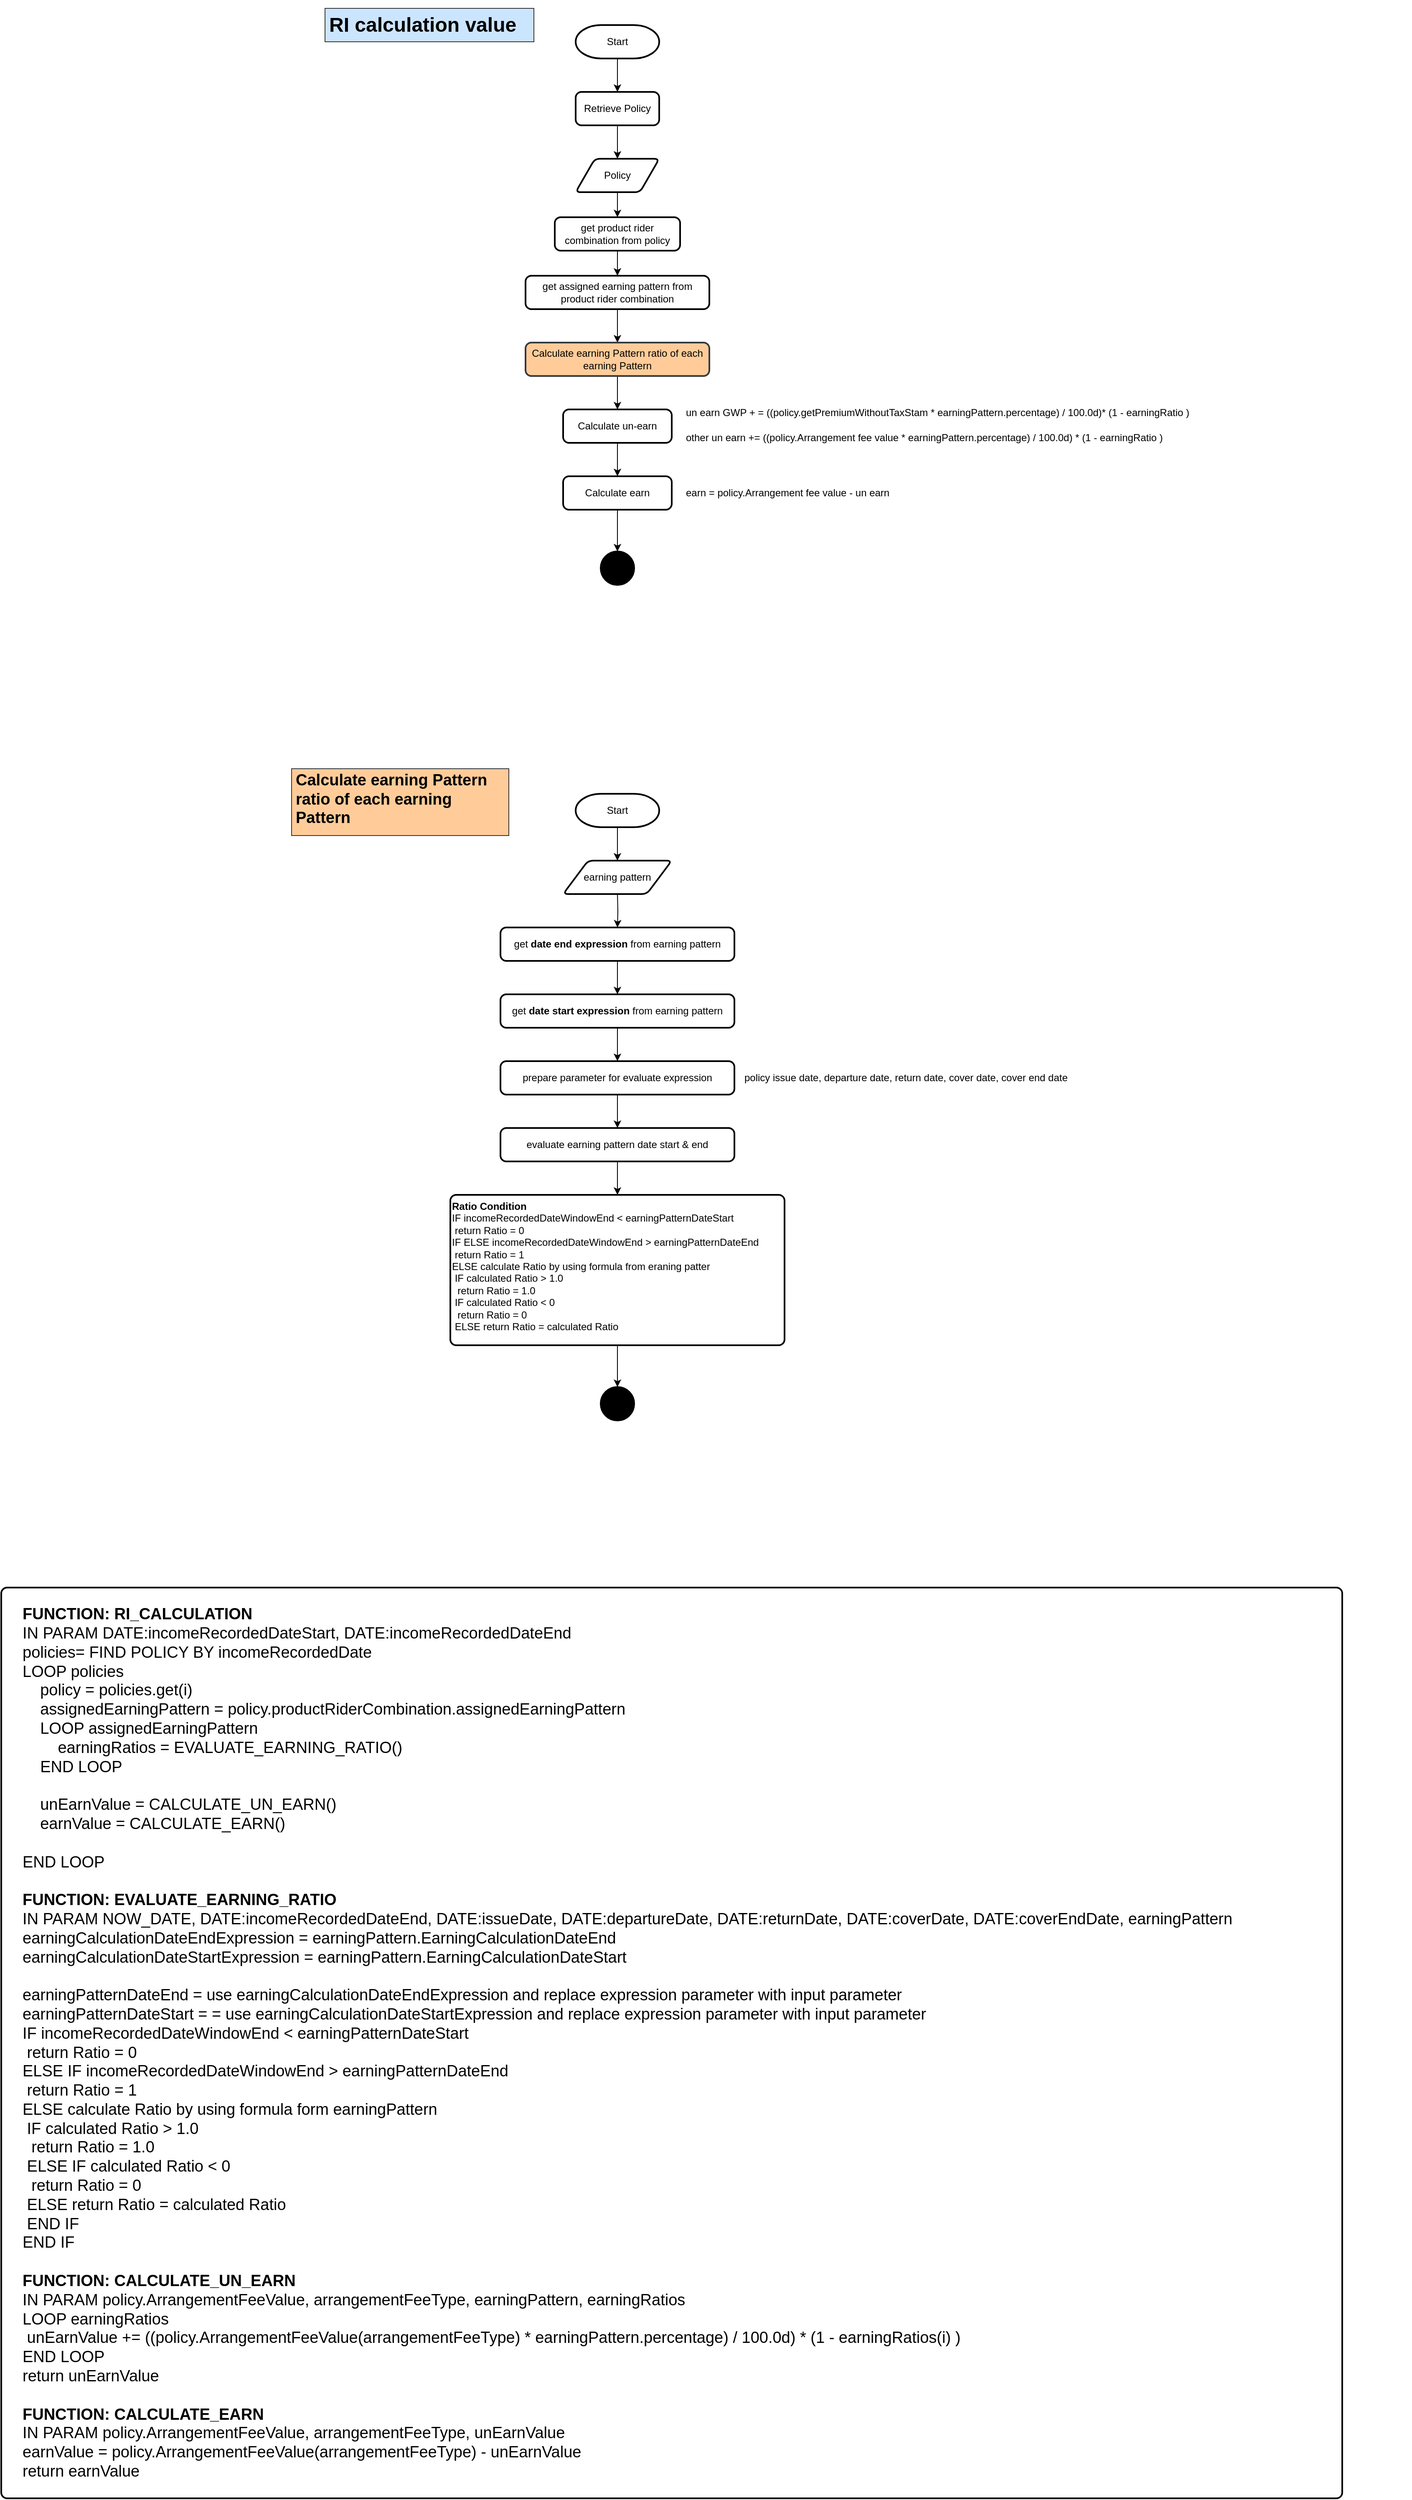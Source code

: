 <mxfile version="12.3.0" type="github" pages="1">
  <diagram id="2hWmoD3ekcz67W5JECnx" name="Page-1">
    <mxGraphModel dx="2611" dy="1113" grid="1" gridSize="10" guides="1" tooltips="1" connect="1" arrows="1" fold="1" page="1" pageScale="1" pageWidth="850" pageHeight="1100" math="0" shadow="0">
      <root>
        <mxCell id="0"/>
        <mxCell id="1" parent="0"/>
        <mxCell id="Wfk_m0UaRFvR2InnICNN-17" style="edgeStyle=orthogonalEdgeStyle;rounded=0;orthogonalLoop=1;jettySize=auto;html=1;entryX=0.5;entryY=0;entryDx=0;entryDy=0;" edge="1" parent="1" source="Wfk_m0UaRFvR2InnICNN-2" target="Wfk_m0UaRFvR2InnICNN-5">
          <mxGeometry relative="1" as="geometry"/>
        </mxCell>
        <mxCell id="Wfk_m0UaRFvR2InnICNN-2" value="Retrieve Policy" style="rounded=1;whiteSpace=wrap;html=1;absoluteArcSize=1;arcSize=14;strokeWidth=2;" vertex="1" parent="1">
          <mxGeometry x="370" y="110" width="100" height="40" as="geometry"/>
        </mxCell>
        <mxCell id="Wfk_m0UaRFvR2InnICNN-18" style="edgeStyle=orthogonalEdgeStyle;rounded=0;orthogonalLoop=1;jettySize=auto;html=1;entryX=0.5;entryY=0;entryDx=0;entryDy=0;" edge="1" parent="1" source="Wfk_m0UaRFvR2InnICNN-5" target="Wfk_m0UaRFvR2InnICNN-6">
          <mxGeometry relative="1" as="geometry"/>
        </mxCell>
        <mxCell id="Wfk_m0UaRFvR2InnICNN-5" value="Policy" style="shape=parallelogram;html=1;strokeWidth=2;perimeter=parallelogramPerimeter;whiteSpace=wrap;rounded=1;arcSize=12;size=0.23;" vertex="1" parent="1">
          <mxGeometry x="370" y="190" width="100" height="40" as="geometry"/>
        </mxCell>
        <mxCell id="Wfk_m0UaRFvR2InnICNN-19" style="edgeStyle=orthogonalEdgeStyle;rounded=0;orthogonalLoop=1;jettySize=auto;html=1;entryX=0.5;entryY=0;entryDx=0;entryDy=0;" edge="1" parent="1" source="Wfk_m0UaRFvR2InnICNN-6" target="Wfk_m0UaRFvR2InnICNN-7">
          <mxGeometry relative="1" as="geometry"/>
        </mxCell>
        <mxCell id="Wfk_m0UaRFvR2InnICNN-6" value="get product rider combination from policy" style="rounded=1;whiteSpace=wrap;html=1;absoluteArcSize=1;arcSize=14;strokeWidth=2;" vertex="1" parent="1">
          <mxGeometry x="345" y="260" width="150" height="40" as="geometry"/>
        </mxCell>
        <mxCell id="Wfk_m0UaRFvR2InnICNN-20" style="edgeStyle=orthogonalEdgeStyle;rounded=0;orthogonalLoop=1;jettySize=auto;html=1;entryX=0.5;entryY=0;entryDx=0;entryDy=0;" edge="1" parent="1" source="Wfk_m0UaRFvR2InnICNN-7" target="Wfk_m0UaRFvR2InnICNN-8">
          <mxGeometry relative="1" as="geometry"/>
        </mxCell>
        <mxCell id="Wfk_m0UaRFvR2InnICNN-7" value="get assigned earning pattern from product rider combination" style="rounded=1;whiteSpace=wrap;html=1;absoluteArcSize=1;arcSize=14;strokeWidth=2;" vertex="1" parent="1">
          <mxGeometry x="310" y="330" width="220" height="40" as="geometry"/>
        </mxCell>
        <mxCell id="Wfk_m0UaRFvR2InnICNN-21" style="edgeStyle=orthogonalEdgeStyle;rounded=0;orthogonalLoop=1;jettySize=auto;html=1;entryX=0.5;entryY=0;entryDx=0;entryDy=0;" edge="1" parent="1" source="Wfk_m0UaRFvR2InnICNN-8" target="Wfk_m0UaRFvR2InnICNN-9">
          <mxGeometry relative="1" as="geometry"/>
        </mxCell>
        <mxCell id="Wfk_m0UaRFvR2InnICNN-8" value="Calculate earning Pattern ratio of each earning Pattern" style="rounded=1;whiteSpace=wrap;html=1;absoluteArcSize=1;arcSize=14;strokeWidth=2;fillColor=#ffcc99;strokeColor=#36393d;" vertex="1" parent="1">
          <mxGeometry x="310" y="410" width="220" height="40" as="geometry"/>
        </mxCell>
        <mxCell id="Wfk_m0UaRFvR2InnICNN-22" style="edgeStyle=orthogonalEdgeStyle;rounded=0;orthogonalLoop=1;jettySize=auto;html=1;entryX=0.5;entryY=0;entryDx=0;entryDy=0;" edge="1" parent="1" source="Wfk_m0UaRFvR2InnICNN-9" target="Wfk_m0UaRFvR2InnICNN-12">
          <mxGeometry relative="1" as="geometry"/>
        </mxCell>
        <mxCell id="Wfk_m0UaRFvR2InnICNN-9" value="Calculate un-earn" style="rounded=1;whiteSpace=wrap;html=1;absoluteArcSize=1;arcSize=14;strokeWidth=2;" vertex="1" parent="1">
          <mxGeometry x="355" y="490" width="130" height="40" as="geometry"/>
        </mxCell>
        <UserObject label="un earn GWP + = ((policy.getPremiumWithoutTaxStam * earningPattern.percentage) / 100.0d)* (1 - earningRatio )" link="&lt;!--&#xa; /* Font Definitions */&#xa; @font-face&#xa;	{font-family:&quot;Cordia New&quot;;&#xa;	panose-1:2 11 3 4 2 2 2 2 2 4;&#xa;	mso-font-alt:&quot;Arial Unicode MS&quot;;&#xa;	mso-font-charset:222;&#xa;	mso-generic-font-family:roman;&#xa;	mso-font-format:other;&#xa;	mso-font-pitch:variable;&#xa;	mso-font-signature:16777219 0 0 0 65537 0;}&#xa;@font-face&#xa;	{font-family:&quot;Cordia New&quot;;&#xa;	panose-1:2 11 3 4 2 2 2 2 2 4;&#xa;	mso-font-alt:&quot;Arial Unicode MS&quot;;&#xa;	mso-font-charset:222;&#xa;	mso-generic-font-family:roman;&#xa;	mso-font-format:other;&#xa;	mso-font-pitch:variable;&#xa;	mso-font-signature:16777219 0 0 0 65537 0;}&#xa;@font-face&#xa;	{font-family:Calibri;&#xa;	panose-1:2 15 5 2 2 2 4 3 2 4;&#xa;	mso-font-alt:&quot;Arial Rounded MT Bold&quot;;&#xa;	mso-font-charset:0;&#xa;	mso-generic-font-family:swiss;&#xa;	mso-font-pitch:variable;&#xa;	mso-font-signature:-536859905 -1073732485 9 0 511 0;}&#xa; /* Style Definitions */&#xa; p.MsoNormal, li.MsoNormal, div.MsoNormal&#xa;	{mso-style-unhide:no;&#xa;	mso-style-qformat:yes;&#xa;	mso-style-parent:&quot;&quot;;&#xa;	margin:0in;&#xa;	margin-bottom:.0001pt;&#xa;	mso-pagination:widow-orphan;&#xa;	font-size:11.0pt;&#xa;	font-family:&quot;Calibri&quot;,&quot;sans-serif&quot;;&#xa;	mso-ascii-font-family:Calibri;&#xa;	mso-ascii-theme-font:minor-latin;&#xa;	mso-fareast-font-family:Calibri;&#xa;	mso-fareast-theme-font:minor-latin;&#xa;	mso-hansi-font-family:Calibri;&#xa;	mso-hansi-theme-font:minor-latin;&#xa;	mso-bidi-font-family:&quot;Cordia New&quot;;&#xa;	mso-bidi-theme-font:minor-bidi;&#xa;	mso-bidi-language:AR-SA;}&#xa;span.EmailStyle15&#xa;	{mso-style-type:personal;&#xa;	mso-style-noshow:yes;&#xa;	mso-style-unhide:no;&#xa;	mso-ansi-font-size:11.0pt;&#xa;	mso-bidi-font-size:11.0pt;&#xa;	font-family:&quot;Calibri&quot;,&quot;sans-serif&quot;;&#xa;	mso-ascii-font-family:Calibri;&#xa;	mso-ascii-theme-font:minor-latin;&#xa;	mso-fareast-font-family:Calibri;&#xa;	mso-fareast-theme-font:minor-latin;&#xa;	mso-hansi-font-family:Calibri;&#xa;	mso-hansi-theme-font:minor-latin;&#xa;	mso-bidi-font-family:&quot;Cordia New&quot;;&#xa;	mso-bidi-theme-font:minor-bidi;&#xa;	color:windowtext;}&#xa;.MsoChpDefault&#xa;	{mso-style-type:export-only;&#xa;	mso-default-props:yes;&#xa;	mso-bidi-font-size:11.0pt;&#xa;	font-family:&quot;Calibri&quot;,&quot;sans-serif&quot;;&#xa;	mso-ascii-font-family:Calibri;&#xa;	mso-ascii-theme-font:minor-latin;&#xa;	mso-fareast-font-family:Calibri;&#xa;	mso-fareast-theme-font:minor-latin;&#xa;	mso-hansi-font-family:Calibri;&#xa;	mso-hansi-theme-font:minor-latin;&#xa;	mso-bidi-font-family:&quot;Cordia New&quot;;&#xa;	mso-bidi-theme-font:minor-bidi;&#xa;	mso-bidi-language:AR-SA;}&#xa;@page WordSection1&#xa;	{size:8.5in 11.0in;&#xa;	margin:1.0in 1.0in 1.0in 1.0in;&#xa;	mso-header-margin:.5in;&#xa;	mso-footer-margin:.5in;&#xa;	mso-paper-source:0;}&#xa;div.WordSection1&#xa;	{page:WordSection1;}&#xa; /* List Definitions */&#xa; @list l0&#xa;	{mso-list-id:1015108780;&#xa;	mso-list-template-ids:900334242;}&#xa;ol&#xa;	{margin-bottom:0in;}&#xa;ul&#xa;	{margin-bottom:0in;}&#xa;--&gt;&#xa;&#xa;&#xa;&#xa;&#xa;&#xa;&#xa;&#xa;&#xa; &#xa;  un earn GWP + =&#xa;      ((policy.getPremiumWithoutTaxStam * earningPattern.percentage) / 100.0d)&#xa;      * (1 - earningRatio )" id="Wfk_m0UaRFvR2InnICNN-10">
          <mxCell style="text;html=1;" vertex="1" parent="1">
            <mxGeometry x="500" y="480" width="800" height="30" as="geometry"/>
          </mxCell>
        </UserObject>
        <UserObject label="other un earn += ((policy.Arrangement fee value * earningPattern.percentage) / 100.0d) * (1 - earningRatio )" link="&lt;!--&#xa; /* Font Definitions */&#xa; @font-face&#xa;	{font-family:&quot;Cordia New&quot;;&#xa;	panose-1:2 11 3 4 2 2 2 2 2 4;&#xa;	mso-font-alt:&quot;Arial Unicode MS&quot;;&#xa;	mso-font-charset:222;&#xa;	mso-generic-font-family:roman;&#xa;	mso-font-format:other;&#xa;	mso-font-pitch:variable;&#xa;	mso-font-signature:16777219 0 0 0 65537 0;}&#xa;@font-face&#xa;	{font-family:&quot;Cordia New&quot;;&#xa;	panose-1:2 11 3 4 2 2 2 2 2 4;&#xa;	mso-font-alt:&quot;Arial Unicode MS&quot;;&#xa;	mso-font-charset:222;&#xa;	mso-generic-font-family:roman;&#xa;	mso-font-format:other;&#xa;	mso-font-pitch:variable;&#xa;	mso-font-signature:16777219 0 0 0 65537 0;}&#xa;@font-face&#xa;	{font-family:Calibri;&#xa;	panose-1:2 15 5 2 2 2 4 3 2 4;&#xa;	mso-font-alt:&quot;Arial Rounded MT Bold&quot;;&#xa;	mso-font-charset:0;&#xa;	mso-generic-font-family:swiss;&#xa;	mso-font-pitch:variable;&#xa;	mso-font-signature:-536859905 -1073732485 9 0 511 0;}&#xa; /* Style Definitions */&#xa; p.MsoNormal, li.MsoNormal, div.MsoNormal&#xa;	{mso-style-unhide:no;&#xa;	mso-style-qformat:yes;&#xa;	mso-style-parent:&quot;&quot;;&#xa;	margin:0in;&#xa;	margin-bottom:.0001pt;&#xa;	mso-pagination:widow-orphan;&#xa;	font-size:11.0pt;&#xa;	font-family:&quot;Calibri&quot;,&quot;sans-serif&quot;;&#xa;	mso-ascii-font-family:Calibri;&#xa;	mso-ascii-theme-font:minor-latin;&#xa;	mso-fareast-font-family:Calibri;&#xa;	mso-fareast-theme-font:minor-latin;&#xa;	mso-hansi-font-family:Calibri;&#xa;	mso-hansi-theme-font:minor-latin;&#xa;	mso-bidi-font-family:&quot;Cordia New&quot;;&#xa;	mso-bidi-theme-font:minor-bidi;&#xa;	mso-bidi-language:AR-SA;}&#xa;span.EmailStyle15&#xa;	{mso-style-type:personal;&#xa;	mso-style-noshow:yes;&#xa;	mso-style-unhide:no;&#xa;	mso-ansi-font-size:11.0pt;&#xa;	mso-bidi-font-size:11.0pt;&#xa;	font-family:&quot;Calibri&quot;,&quot;sans-serif&quot;;&#xa;	mso-ascii-font-family:Calibri;&#xa;	mso-ascii-theme-font:minor-latin;&#xa;	mso-fareast-font-family:Calibri;&#xa;	mso-fareast-theme-font:minor-latin;&#xa;	mso-hansi-font-family:Calibri;&#xa;	mso-hansi-theme-font:minor-latin;&#xa;	mso-bidi-font-family:&quot;Cordia New&quot;;&#xa;	mso-bidi-theme-font:minor-bidi;&#xa;	color:windowtext;}&#xa;.MsoChpDefault&#xa;	{mso-style-type:export-only;&#xa;	mso-default-props:yes;&#xa;	mso-bidi-font-size:11.0pt;&#xa;	font-family:&quot;Calibri&quot;,&quot;sans-serif&quot;;&#xa;	mso-ascii-font-family:Calibri;&#xa;	mso-ascii-theme-font:minor-latin;&#xa;	mso-fareast-font-family:Calibri;&#xa;	mso-fareast-theme-font:minor-latin;&#xa;	mso-hansi-font-family:Calibri;&#xa;	mso-hansi-theme-font:minor-latin;&#xa;	mso-bidi-font-family:&quot;Cordia New&quot;;&#xa;	mso-bidi-theme-font:minor-bidi;&#xa;	mso-bidi-language:AR-SA;}&#xa;@page WordSection1&#xa;	{size:8.5in 11.0in;&#xa;	margin:1.0in 1.0in 1.0in 1.0in;&#xa;	mso-header-margin:.5in;&#xa;	mso-footer-margin:.5in;&#xa;	mso-paper-source:0;}&#xa;div.WordSection1&#xa;	{page:WordSection1;}&#xa;--&gt;&#xa;&#xa;&#xa;&#xa;&#xa;&#xa;other un earn += ((policy.Arrangement fee value *&#xa;earningPattern.percentage) / 100.0d) * (1 - earningRatio )" id="Wfk_m0UaRFvR2InnICNN-11">
          <mxCell style="text;html=1;" vertex="1" parent="1">
            <mxGeometry x="500" y="510" width="870" height="30" as="geometry"/>
          </mxCell>
        </UserObject>
        <mxCell id="Wfk_m0UaRFvR2InnICNN-23" style="edgeStyle=orthogonalEdgeStyle;rounded=0;orthogonalLoop=1;jettySize=auto;html=1;entryX=0.5;entryY=0;entryDx=0;entryDy=0;entryPerimeter=0;" edge="1" parent="1" source="Wfk_m0UaRFvR2InnICNN-12" target="Wfk_m0UaRFvR2InnICNN-14">
          <mxGeometry relative="1" as="geometry"/>
        </mxCell>
        <mxCell id="Wfk_m0UaRFvR2InnICNN-12" value="Calculate earn" style="rounded=1;whiteSpace=wrap;html=1;absoluteArcSize=1;arcSize=14;strokeWidth=2;" vertex="1" parent="1">
          <mxGeometry x="355" y="570" width="130" height="40" as="geometry"/>
        </mxCell>
        <mxCell id="Wfk_m0UaRFvR2InnICNN-13" value="earn =&amp;nbsp;&lt;span style=&quot;white-space: nowrap&quot;&gt;policy.Arrangement fee value -&amp;nbsp;&lt;/span&gt;&lt;span style=&quot;white-space: nowrap&quot;&gt;un earn&amp;nbsp;&lt;/span&gt;" style="text;html=1;strokeColor=none;fillColor=none;align=left;verticalAlign=middle;whiteSpace=wrap;rounded=0;" vertex="1" parent="1">
          <mxGeometry x="500" y="580" width="450" height="20" as="geometry"/>
        </mxCell>
        <mxCell id="Wfk_m0UaRFvR2InnICNN-14" value="" style="strokeWidth=2;html=1;shape=mxgraph.flowchart.start_2;whiteSpace=wrap;align=left;fillColor=#000000;" vertex="1" parent="1">
          <mxGeometry x="400" y="660" width="40" height="40" as="geometry"/>
        </mxCell>
        <mxCell id="Wfk_m0UaRFvR2InnICNN-16" style="edgeStyle=orthogonalEdgeStyle;rounded=0;orthogonalLoop=1;jettySize=auto;html=1;entryX=0.5;entryY=0;entryDx=0;entryDy=0;" edge="1" parent="1" source="Wfk_m0UaRFvR2InnICNN-15" target="Wfk_m0UaRFvR2InnICNN-2">
          <mxGeometry relative="1" as="geometry"/>
        </mxCell>
        <mxCell id="Wfk_m0UaRFvR2InnICNN-15" value="Start" style="strokeWidth=2;html=1;shape=mxgraph.flowchart.terminator;whiteSpace=wrap;align=center;" vertex="1" parent="1">
          <mxGeometry x="370" y="30" width="100" height="40" as="geometry"/>
        </mxCell>
        <mxCell id="Wfk_m0UaRFvR2InnICNN-24" value="&lt;h1 style=&quot;font-size: 19px;&quot;&gt;&lt;span style=&quot;font-size: 19px; text-align: center;&quot;&gt;Calculate earning Pattern ratio of each earning Pattern&lt;/span&gt;&lt;br style=&quot;font-size: 19px;&quot;&gt;&lt;/h1&gt;" style="text;html=1;strokeColor=#36393d;fillColor=#ffcc99;spacing=5;spacingTop=-20;whiteSpace=wrap;overflow=hidden;rounded=0;align=left;fontStyle=1;fontSize=19;" vertex="1" parent="1">
          <mxGeometry x="30" y="920" width="260" height="80" as="geometry"/>
        </mxCell>
        <mxCell id="Wfk_m0UaRFvR2InnICNN-25" value="&lt;h1&gt;RI calculation value&lt;/h1&gt;" style="text;html=1;strokeColor=#36393d;fillColor=#cce5ff;spacing=5;spacingTop=-20;whiteSpace=wrap;overflow=hidden;rounded=0;align=left;" vertex="1" parent="1">
          <mxGeometry x="70" y="10" width="250" height="40" as="geometry"/>
        </mxCell>
        <mxCell id="Wfk_m0UaRFvR2InnICNN-37" style="edgeStyle=orthogonalEdgeStyle;rounded=0;orthogonalLoop=1;jettySize=auto;html=1;entryX=0.5;entryY=0;entryDx=0;entryDy=0;" edge="1" parent="1" source="Wfk_m0UaRFvR2InnICNN-26">
          <mxGeometry relative="1" as="geometry">
            <mxPoint x="420" y="1030" as="targetPoint"/>
          </mxGeometry>
        </mxCell>
        <mxCell id="Wfk_m0UaRFvR2InnICNN-26" value="Start" style="strokeWidth=2;html=1;shape=mxgraph.flowchart.terminator;whiteSpace=wrap;align=center;" vertex="1" parent="1">
          <mxGeometry x="370" y="950" width="100" height="40" as="geometry"/>
        </mxCell>
        <mxCell id="Wfk_m0UaRFvR2InnICNN-31" style="edgeStyle=orthogonalEdgeStyle;rounded=0;orthogonalLoop=1;jettySize=auto;html=1;entryX=0.5;entryY=0;entryDx=0;entryDy=0;" edge="1" parent="1" target="Wfk_m0UaRFvR2InnICNN-28">
          <mxGeometry relative="1" as="geometry">
            <mxPoint x="420" y="1070" as="sourcePoint"/>
          </mxGeometry>
        </mxCell>
        <mxCell id="Wfk_m0UaRFvR2InnICNN-30" value="" style="edgeStyle=orthogonalEdgeStyle;rounded=0;orthogonalLoop=1;jettySize=auto;html=1;" edge="1" parent="1" source="Wfk_m0UaRFvR2InnICNN-28" target="Wfk_m0UaRFvR2InnICNN-29">
          <mxGeometry relative="1" as="geometry"/>
        </mxCell>
        <mxCell id="Wfk_m0UaRFvR2InnICNN-28" value="get &lt;b&gt;date end expression&lt;/b&gt; from earning pattern" style="rounded=1;whiteSpace=wrap;html=1;absoluteArcSize=1;arcSize=14;strokeWidth=2;" vertex="1" parent="1">
          <mxGeometry x="280" y="1110" width="280" height="40" as="geometry"/>
        </mxCell>
        <mxCell id="Wfk_m0UaRFvR2InnICNN-35" value="" style="edgeStyle=orthogonalEdgeStyle;rounded=0;orthogonalLoop=1;jettySize=auto;html=1;" edge="1" parent="1" source="Wfk_m0UaRFvR2InnICNN-29" target="Wfk_m0UaRFvR2InnICNN-34">
          <mxGeometry relative="1" as="geometry"/>
        </mxCell>
        <mxCell id="Wfk_m0UaRFvR2InnICNN-29" value="get &lt;b&gt;date start expression&lt;/b&gt; from earning pattern" style="rounded=1;whiteSpace=wrap;html=1;absoluteArcSize=1;arcSize=14;strokeWidth=2;" vertex="1" parent="1">
          <mxGeometry x="280" y="1190" width="280" height="40" as="geometry"/>
        </mxCell>
        <mxCell id="Wfk_m0UaRFvR2InnICNN-39" value="" style="edgeStyle=orthogonalEdgeStyle;rounded=0;orthogonalLoop=1;jettySize=auto;html=1;" edge="1" parent="1" source="Wfk_m0UaRFvR2InnICNN-34" target="Wfk_m0UaRFvR2InnICNN-38">
          <mxGeometry relative="1" as="geometry"/>
        </mxCell>
        <mxCell id="Wfk_m0UaRFvR2InnICNN-34" value="prepare parameter for evaluate expression" style="rounded=1;whiteSpace=wrap;html=1;absoluteArcSize=1;arcSize=14;strokeWidth=2;" vertex="1" parent="1">
          <mxGeometry x="280" y="1270" width="280" height="40" as="geometry"/>
        </mxCell>
        <mxCell id="Wfk_m0UaRFvR2InnICNN-42" value="" style="edgeStyle=orthogonalEdgeStyle;rounded=0;orthogonalLoop=1;jettySize=auto;html=1;" edge="1" parent="1" source="Wfk_m0UaRFvR2InnICNN-38" target="Wfk_m0UaRFvR2InnICNN-41">
          <mxGeometry relative="1" as="geometry"/>
        </mxCell>
        <mxCell id="Wfk_m0UaRFvR2InnICNN-38" value="evaluate earning pattern date start &amp;amp; end" style="rounded=1;whiteSpace=wrap;html=1;absoluteArcSize=1;arcSize=14;strokeWidth=2;" vertex="1" parent="1">
          <mxGeometry x="280" y="1350" width="280" height="40" as="geometry"/>
        </mxCell>
        <mxCell id="Wfk_m0UaRFvR2InnICNN-44" style="edgeStyle=orthogonalEdgeStyle;rounded=0;orthogonalLoop=1;jettySize=auto;html=1;entryX=0.5;entryY=0;entryDx=0;entryDy=0;entryPerimeter=0;" edge="1" parent="1" source="Wfk_m0UaRFvR2InnICNN-41" target="Wfk_m0UaRFvR2InnICNN-43">
          <mxGeometry relative="1" as="geometry"/>
        </mxCell>
        <mxCell id="Wfk_m0UaRFvR2InnICNN-41" value="&lt;div&gt;&lt;div&gt;&lt;span&gt;&lt;b&gt;Ratio Condition&lt;/b&gt;&lt;/span&gt;&lt;/div&gt;&lt;div&gt;&lt;span&gt;IF incomeRecordedDateWindowEnd &amp;lt; earningPatternDateStart&lt;/span&gt;&lt;/div&gt;&lt;div&gt;&lt;span&gt;&lt;span style=&quot;white-space: pre&quot;&gt;	&lt;/span&gt;return&amp;nbsp;Ratio = 0&amp;nbsp;&lt;/span&gt;&lt;/div&gt;&lt;div&gt;&lt;span&gt;IF ELSE incomeRecordedDateWindowEnd &amp;gt; earningPatternDateEnd&lt;/span&gt;&lt;/div&gt;&lt;div&gt;&lt;span&gt;&lt;span style=&quot;white-space: pre&quot;&gt;	&lt;/span&gt;&lt;/span&gt;return&lt;span&gt;&amp;nbsp;Ratio = 1&amp;nbsp;&lt;/span&gt;&lt;/div&gt;&lt;div&gt;&lt;span&gt;ELSE calculate Ratio by using formula from eraning patter&lt;/span&gt;&lt;/div&gt;&lt;div&gt;&lt;span&gt;&lt;span style=&quot;white-space: pre&quot;&gt;	&lt;/span&gt;IF calculated Ratio &amp;gt; 1.0&lt;/span&gt;&lt;/div&gt;&lt;div&gt;&lt;span&gt;&lt;span style=&quot;white-space: pre&quot;&gt;		&lt;/span&gt;&lt;/span&gt;return&lt;span&gt;&amp;nbsp;Ratio = 1.0&lt;/span&gt;&lt;/div&gt;&lt;div&gt;&lt;span&gt;&lt;span style=&quot;white-space: pre&quot;&gt;	&lt;/span&gt;IF calculated Ratio &amp;lt; 0&lt;/span&gt;&lt;/div&gt;&lt;div&gt;&lt;span&gt;&lt;span style=&quot;white-space: pre&quot;&gt;		&lt;/span&gt;&lt;/span&gt;return&lt;span&gt;&amp;nbsp;Ratio = 0&lt;/span&gt;&lt;/div&gt;&lt;div&gt;&lt;span&gt;&lt;span style=&quot;white-space: pre&quot;&gt;	&lt;/span&gt;ELSE&amp;nbsp;&lt;/span&gt;return&lt;span&gt;&amp;nbsp;Ratio = calculated Ratio&lt;/span&gt;&lt;/div&gt;&lt;/div&gt;&lt;div&gt;&lt;span&gt;&lt;br&gt;&lt;/span&gt;&lt;/div&gt;" style="rounded=1;whiteSpace=wrap;html=1;absoluteArcSize=1;arcSize=14;strokeWidth=2;align=left;verticalAlign=top;fontStyle=0" vertex="1" parent="1">
          <mxGeometry x="220" y="1430" width="400" height="180" as="geometry"/>
        </mxCell>
        <mxCell id="Wfk_m0UaRFvR2InnICNN-43" value="" style="strokeWidth=2;html=1;shape=mxgraph.flowchart.start_2;whiteSpace=wrap;align=left;fillColor=#000000;" vertex="1" parent="1">
          <mxGeometry x="400" y="1660" width="40" height="40" as="geometry"/>
        </mxCell>
        <mxCell id="Wfk_m0UaRFvR2InnICNN-46" value="&lt;span style=&quot;white-space: normal;&quot;&gt;earning pattern&lt;/span&gt;" style="shape=parallelogram;html=1;strokeWidth=2;perimeter=parallelogramPerimeter;whiteSpace=wrap;rounded=1;arcSize=12;size=0.23;align=center;" vertex="1" parent="1">
          <mxGeometry x="355" y="1030" width="130" height="40" as="geometry"/>
        </mxCell>
        <mxCell id="Wfk_m0UaRFvR2InnICNN-47" value="policy issue date, departure date, return date, cover date, cover end date" style="text;html=1;strokeColor=none;fillColor=none;align=left;verticalAlign=middle;whiteSpace=wrap;rounded=0;" vertex="1" parent="1">
          <mxGeometry x="570" y="1280" width="450" height="20" as="geometry"/>
        </mxCell>
        <mxCell id="Wfk_m0UaRFvR2InnICNN-50" value="&lt;div&gt;&lt;span&gt;&lt;b&gt;FUNCTION: RI_CALCULATION&lt;/b&gt;&lt;/span&gt;&lt;/div&gt;&lt;div&gt;&lt;span&gt;IN PARAM DATE:incomeRecordedDateStart, DATE:incomeRecordedDateEnd&lt;/span&gt;&lt;/div&gt;&lt;div&gt;&lt;span&gt;policies= FIND POLICY BY incomeRecordedDate&lt;/span&gt;&lt;/div&gt;&lt;div&gt;&lt;span&gt;LOOP policies&lt;/span&gt;&lt;/div&gt;&lt;div&gt;&lt;span&gt;&amp;nbsp; &amp;nbsp; policy = policies.get(i)&lt;/span&gt;&lt;/div&gt;&lt;div&gt;&lt;span&gt;&amp;nbsp; &amp;nbsp; assignedEarningPattern = policy.productRiderCombination.assignedEarningPattern&lt;/span&gt;&lt;/div&gt;&lt;div&gt;&lt;span&gt;&amp;nbsp; &amp;nbsp; LOOP assignedEarningPattern&lt;/span&gt;&lt;/div&gt;&lt;div&gt;&lt;span&gt;&amp;nbsp; &amp;nbsp; &amp;nbsp; &amp;nbsp; earningRatios = EVALUATE_EARNING_RATIO()&lt;/span&gt;&lt;/div&gt;&lt;div&gt;&lt;span&gt;&amp;nbsp; &amp;nbsp; END LOOP&lt;/span&gt;&lt;/div&gt;&lt;div&gt;&lt;span&gt;&lt;br&gt;&lt;/span&gt;&lt;/div&gt;&lt;div&gt;&lt;span&gt;&amp;nbsp; &amp;nbsp; unEarnValue = CALCULATE_UN_EARN()&lt;/span&gt;&lt;/div&gt;&lt;div&gt;&lt;span&gt;&amp;nbsp; &amp;nbsp; earnValue = CALCULATE_EARN()&lt;/span&gt;&lt;/div&gt;&lt;div&gt;&lt;span style=&quot;white-space: pre&quot;&gt;&lt;span&gt;	&lt;/span&gt;&lt;/span&gt;&lt;/div&gt;&lt;div&gt;&lt;span&gt;END LOOP&lt;/span&gt;&lt;/div&gt;&lt;div&gt;&lt;span&gt;&lt;br&gt;&lt;/span&gt;&lt;/div&gt;&lt;div&gt;&lt;span&gt;&lt;b&gt;FUNCTION: EVALUATE_EARNING_RATIO&lt;/b&gt;&lt;/span&gt;&lt;/div&gt;&lt;div&gt;&lt;span&gt;IN PARAM NOW_DATE, DATE:incomeRecordedDateEnd, DATE:issueDate, DATE:departureDate, DATE:returnDate, DATE:coverDate, DATE:coverEndDate, earningPattern&lt;/span&gt;&lt;/div&gt;&lt;div&gt;&lt;span&gt;earningCalculationDateEndExpression = earningPattern.EarningCalculationDateEnd&lt;/span&gt;&lt;/div&gt;&lt;div&gt;&lt;span&gt;earningCalculationDateStartExpression = earningPattern.EarningCalculationDateStart&lt;/span&gt;&lt;/div&gt;&lt;div&gt;&lt;span style=&quot;white-space: pre&quot;&gt;&lt;span&gt;	&lt;/span&gt;&lt;/span&gt;&lt;/div&gt;&lt;div&gt;&lt;span&gt;earningPatternDateEnd = use earningCalculationDateEndExpression and replace expression parameter with input parameter&lt;/span&gt;&lt;/div&gt;&lt;div&gt;&lt;span&gt;earningPatternDateStart = = use earningCalculationDateStartExpression and replace expression parameter with input parameter&lt;/span&gt;&lt;/div&gt;&lt;div&gt;&lt;span&gt;IF incomeRecordedDateWindowEnd &amp;lt; earningPatternDateStart&lt;/span&gt;&lt;/div&gt;&lt;div&gt;&lt;span&gt;&lt;span style=&quot;white-space: pre&quot;&gt;	&lt;/span&gt;return Ratio = 0&amp;nbsp;&lt;/span&gt;&lt;/div&gt;&lt;div&gt;&lt;span&gt;ELSE IF incomeRecordedDateWindowEnd &amp;gt; earningPatternDateEnd&lt;/span&gt;&lt;/div&gt;&lt;div&gt;&lt;span&gt;&lt;span style=&quot;white-space: pre&quot;&gt;	&lt;/span&gt;return Ratio = 1&amp;nbsp;&lt;/span&gt;&lt;/div&gt;&lt;div&gt;&lt;span&gt;ELSE calculate Ratio by using formula form earningPattern&lt;/span&gt;&lt;/div&gt;&lt;div&gt;&lt;span&gt;&lt;span style=&quot;white-space: pre&quot;&gt;	&lt;/span&gt;IF calculated Ratio &amp;gt; 1.0&lt;/span&gt;&lt;/div&gt;&lt;div&gt;&lt;span&gt;&lt;span style=&quot;white-space: pre&quot;&gt;		&lt;/span&gt;return Ratio = 1.0&lt;/span&gt;&lt;/div&gt;&lt;div&gt;&lt;span&gt;&lt;span style=&quot;white-space: pre&quot;&gt;	&lt;/span&gt;ELSE IF calculated Ratio &amp;lt; 0&lt;/span&gt;&lt;/div&gt;&lt;div&gt;&lt;span&gt;&lt;span style=&quot;white-space: pre&quot;&gt;		&lt;/span&gt;return Ratio = 0&lt;/span&gt;&lt;/div&gt;&lt;div&gt;&lt;span&gt;&lt;span style=&quot;white-space: pre&quot;&gt;	&lt;/span&gt;ELSE return Ratio = calculated Ratio&lt;/span&gt;&lt;/div&gt;&lt;div&gt;&lt;span&gt;&lt;span style=&quot;white-space: pre&quot;&gt;	&lt;/span&gt;END IF&lt;/span&gt;&lt;/div&gt;&lt;div&gt;&lt;span&gt;END IF&lt;/span&gt;&lt;/div&gt;&lt;div&gt;&lt;span&gt;&lt;br&gt;&lt;/span&gt;&lt;/div&gt;&lt;div&gt;&lt;span&gt;&lt;b&gt;FUNCTION: CALCULATE_UN_EARN&lt;/b&gt;&lt;/span&gt;&lt;/div&gt;&lt;div&gt;&lt;span&gt;IN PARAM policy.ArrangementFeeValue, arrangementFeeType, earningPattern, earningRatios&amp;nbsp;&lt;/span&gt;&lt;/div&gt;&lt;div&gt;&lt;span&gt;LOOP earningRatios&lt;/span&gt;&lt;/div&gt;&lt;div&gt;&lt;span&gt;&lt;span style=&quot;white-space: pre&quot;&gt;	&lt;/span&gt;unEarnValue += ((policy.ArrangementFeeValue(arrangementFeeType) * earningPattern.percentage) / 100.0d) * (1 - earningRatios(i) )&lt;/span&gt;&lt;/div&gt;&lt;div&gt;&lt;span&gt;END LOOP&lt;/span&gt;&lt;/div&gt;&lt;div&gt;&lt;span&gt;return unEarnValue&lt;/span&gt;&lt;/div&gt;&lt;div&gt;&lt;span&gt;&lt;br&gt;&lt;/span&gt;&lt;/div&gt;&lt;div&gt;&lt;span&gt;&lt;b&gt;FUNCTION: CALCULATE_EARN&lt;/b&gt;&lt;/span&gt;&lt;/div&gt;&lt;div&gt;&lt;span&gt;IN PARAM policy.ArrangementFeeValue, arrangementFeeType, unEarnValue&lt;/span&gt;&lt;/div&gt;&lt;div&gt;&lt;span&gt;earnValue = policy.ArrangementFeeValue(arrangementFeeType) - unEarnValue&lt;/span&gt;&lt;/div&gt;&lt;div&gt;&lt;span&gt;return earnValue&lt;/span&gt;&lt;/div&gt;" style="rounded=1;whiteSpace=wrap;html=1;absoluteArcSize=1;arcSize=14;strokeWidth=2;fontSize=19;align=left;spacing=25;fontStyle=0" vertex="1" parent="1">
          <mxGeometry x="-317.5" y="1900" width="1605" height="1090" as="geometry"/>
        </mxCell>
      </root>
    </mxGraphModel>
  </diagram>
</mxfile>
